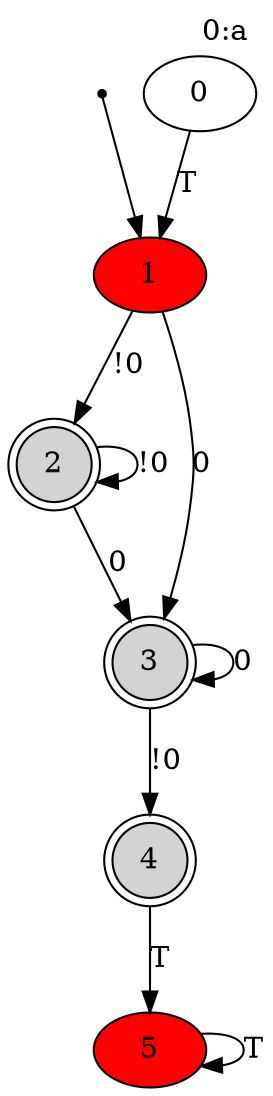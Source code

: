 digraph g {
  init  [shape=point,comment=""]
  0  [comment=""]
  1  [style=filled,fillcolor=red,comment=""]
  2  [shape=doublecircle,style=filled,fillcolor=lightgrey,comment=""]
  3  [shape=doublecircle,style=filled,fillcolor=lightgrey,comment=""]
  4  [shape=doublecircle,style=filled,fillcolor=lightgrey,comment=""]
  5  [style=filled,fillcolor=red,comment=""]
  0 -> 1 [label="T"]
  1 -> 2 [label="!0"]
  1 -> 3 [label="0"]
  2 -> 2 [label="!0"]
  2 -> 3 [label="0"]
  3 -> 3 [label="0"]
  3 -> 4 [label="!0"]
  4 -> 5 [label="T"]
  5 -> 5 [label="T"]
  init -> 1
label = "0:a\n"
labelloc = t
labeljust = r
}
